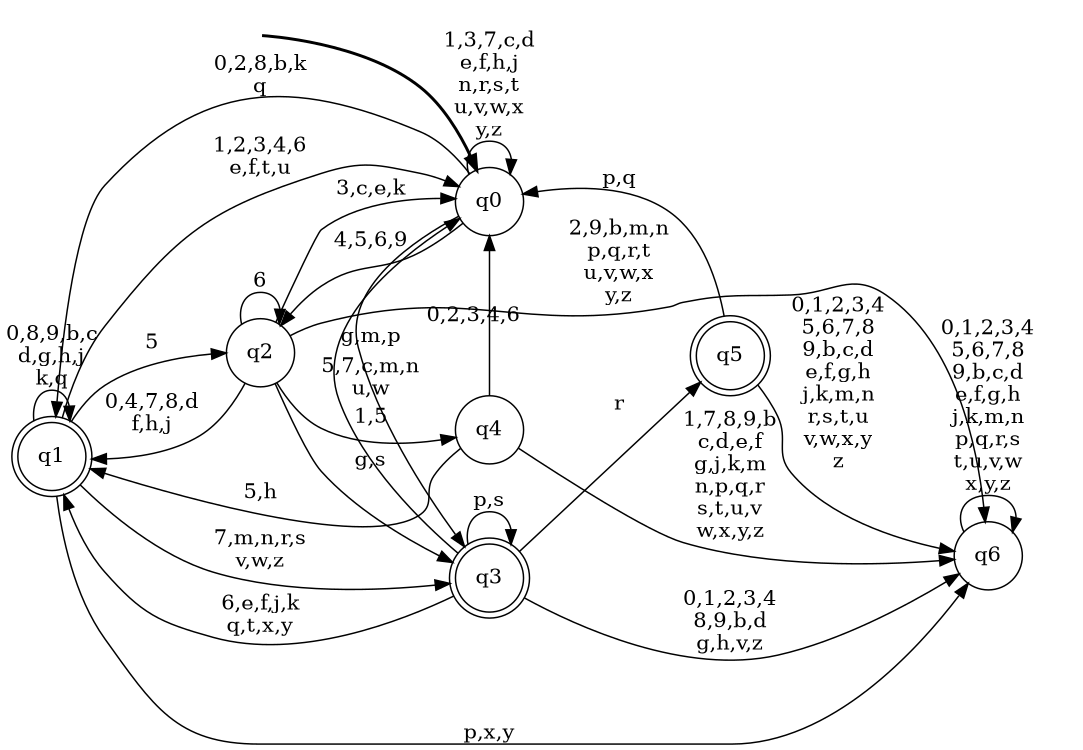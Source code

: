 digraph BlueStar {
__start0 [style = invis, shape = none, label = "", width = 0, height = 0];

rankdir=LR;
size="8,5";

s0 [style="filled", color="black", fillcolor="white" shape="circle", label="q0"];
s1 [style="rounded,filled", color="black", fillcolor="white" shape="doublecircle", label="q1"];
s2 [style="filled", color="black", fillcolor="white" shape="circle", label="q2"];
s3 [style="rounded,filled", color="black", fillcolor="white" shape="doublecircle", label="q3"];
s4 [style="filled", color="black", fillcolor="white" shape="circle", label="q4"];
s5 [style="rounded,filled", color="black", fillcolor="white" shape="doublecircle", label="q5"];
s6 [style="filled", color="black", fillcolor="white" shape="circle", label="q6"];
subgraph cluster_main { 
	graph [pad=".75", ranksep="0.15", nodesep="0.15"];
	 style=invis; 
	__start0 -> s0 [penwidth=2];
}
s0 -> s0 [label="1,3,7,c,d\ne,f,h,j\nn,r,s,t\nu,v,w,x\ny,z"];
s0 -> s1 [label="0,2,8,b,k\nq"];
s0 -> s2 [label="4,5,6,9"];
s0 -> s3 [label="g,m,p"];
s1 -> s0 [label="1,2,3,4,6\ne,f,t,u"];
s1 -> s1 [label="0,8,9,b,c\nd,g,h,j\nk,q"];
s1 -> s2 [label="5"];
s1 -> s3 [label="7,m,n,r,s\nv,w,z"];
s1 -> s6 [label="p,x,y"];
s2 -> s0 [label="3,c,e,k"];
s2 -> s1 [label="0,4,7,8,d\nf,h,j"];
s2 -> s2 [label="6"];
s2 -> s3 [label="g,s"];
s2 -> s4 [label="1,5"];
s2 -> s6 [label="2,9,b,m,n\np,q,r,t\nu,v,w,x\ny,z"];
s3 -> s0 [label="5,7,c,m,n\nu,w"];
s3 -> s1 [label="6,e,f,j,k\nq,t,x,y"];
s3 -> s3 [label="p,s"];
s3 -> s5 [label="r"];
s3 -> s6 [label="0,1,2,3,4\n8,9,b,d\ng,h,v,z"];
s4 -> s0 [label="0,2,3,4,6"];
s4 -> s1 [label="5,h"];
s4 -> s6 [label="1,7,8,9,b\nc,d,e,f\ng,j,k,m\nn,p,q,r\ns,t,u,v\nw,x,y,z"];
s5 -> s0 [label="p,q"];
s5 -> s6 [label="0,1,2,3,4\n5,6,7,8\n9,b,c,d\ne,f,g,h\nj,k,m,n\nr,s,t,u\nv,w,x,y\nz"];
s6 -> s6 [label="0,1,2,3,4\n5,6,7,8\n9,b,c,d\ne,f,g,h\nj,k,m,n\np,q,r,s\nt,u,v,w\nx,y,z"];

}